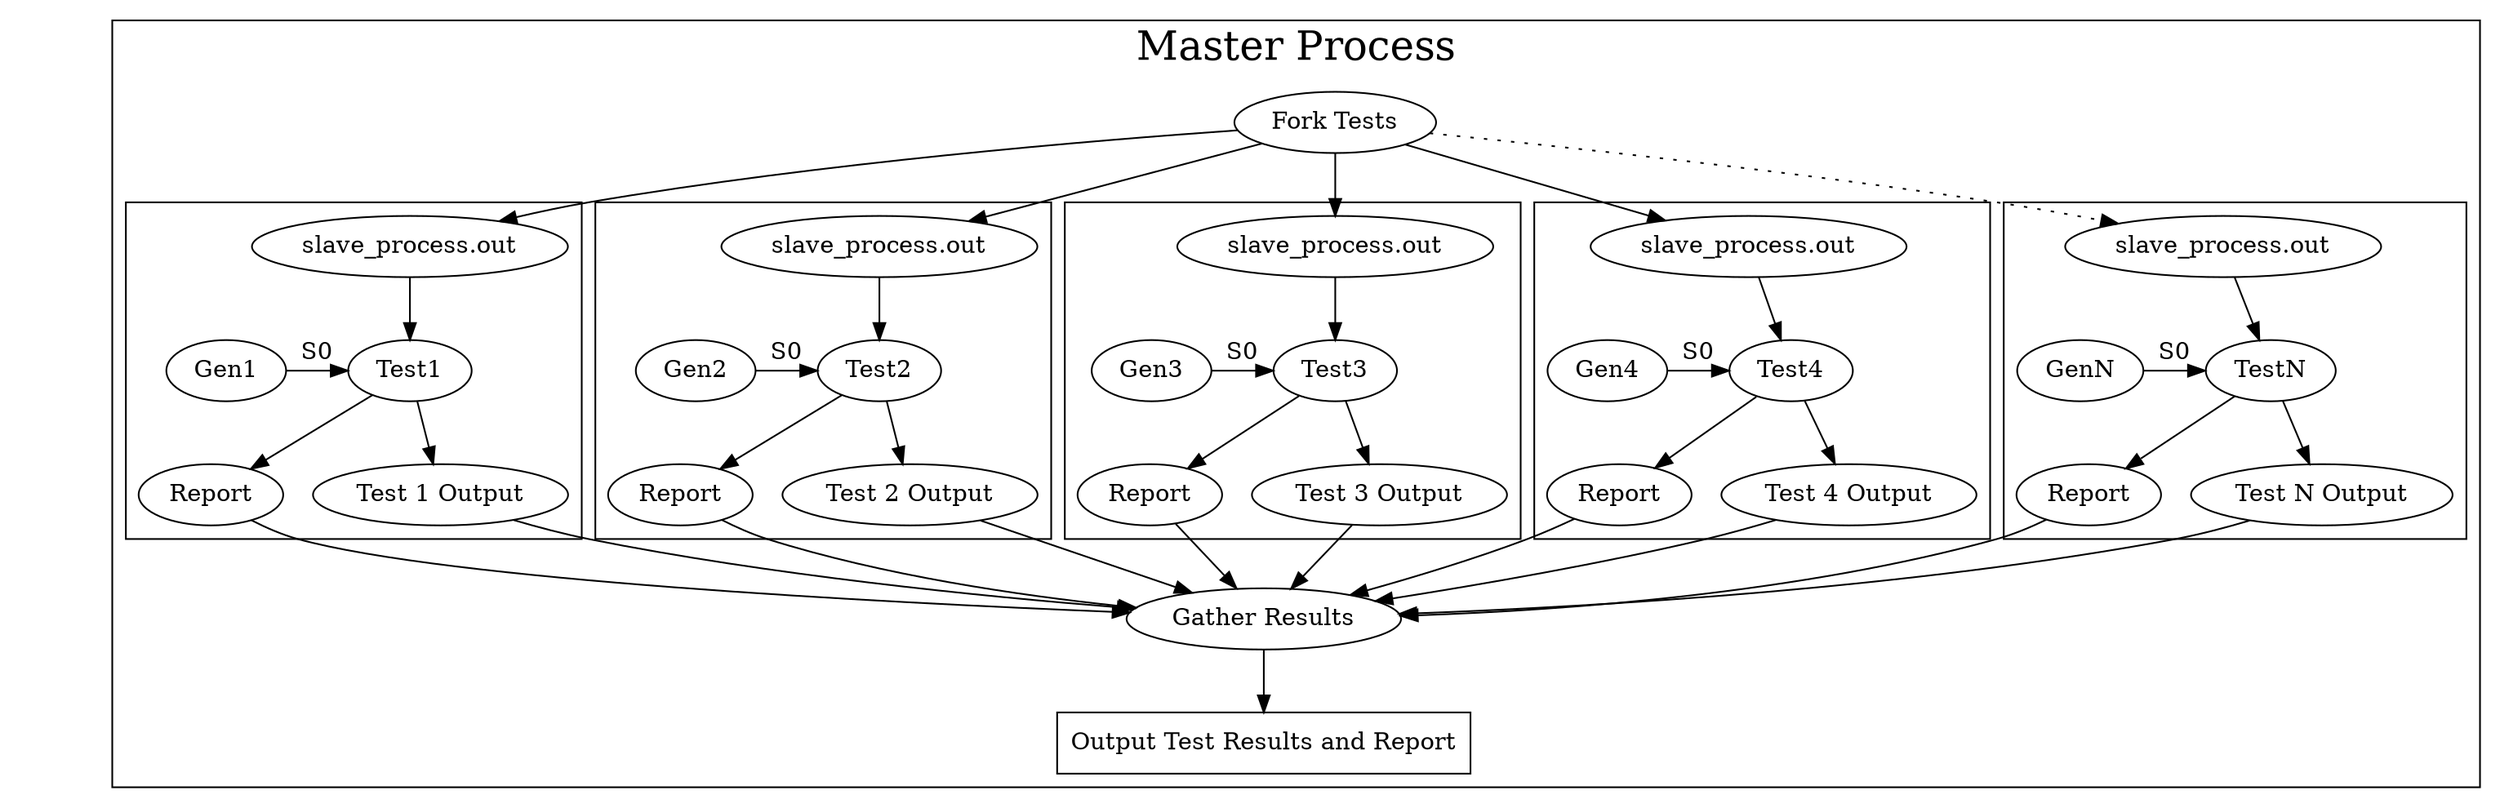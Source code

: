 digraph Testu1_serial {
  S0 [style = invis]

  subgraph cluster_test_master{
    fontsize = 24
    label = "Master Process"
    FinalOutput [ shape = box, label = "Output Test Results and Report" ]
    "Fork Tests"

    subgraph cluster_test_process1{
      fontsize = 24
      label = ""
      {rank = same; Gen1; Test1;}
      Slave1 [label = "slave_process.out"]
      Report1 [label = "Report"]
      Output1 [label = "Test 1 Output"]
      Gen1 [label = "Gen1"]
      Gen1 -> "Test1" [label = "S0"]
      Slave1 -> "Test1" -> Output1
      "Test1" -> Report1
    }
    subgraph cluster_test_process2{
      fontsize = 24
      label = ""
      {rank = same; Gen2; Test2;}
      Slave2 [label = "slave_process.out"]
      Report2 [label = "Report"]
      Output2 [label = "Test 2 Output"]
      Gen2 [label = "Gen2"]
      Gen2 -> "Test2" [label = "S0"]
      Slave2 -> "Test2" -> Output2
      "Test2" -> Report2
    }
    subgraph cluster_test_process3{
      fontsize = 24
      label = ""
      {rank = same; Gen3; Test3;}
      Slave3 [label = "slave_process.out"]
      Report3 [label = "Report"]
      Output3 [label = "Test 3 Output"]
      Gen3 [label = "Gen3"]
      Gen3 -> "Test3" [label = "S0"]
      Slave3 -> "Test3" -> Output3
      "Test3" -> Report3
    }
    subgraph cluster_test_process4{
      fontsize = 24
      label = ""
      {rank = same; Gen4; Test4;}
      Slave4 [label = "slave_process.out"]
      Report4 [label = "Report"]
      Output4 [label = "Test 4 Output"]
      Gen4 [label = "Gen4"]
      Gen4 -> "Test4" [label = "S0"]
      Slave4 -> "Test4" -> Output4
      "Test4" -> Report4
    }
    subgraph cluster_test_processN{
      fontsize = 24
      label = ""
      {rank = same; GenN; TestN;}
      SlaveN [label = "slave_process.out"]
      ReportN [label = "Report"]
      OutputN [label = "Test N Output"]
      GenN [label = "GenN"]
      GenN -> "TestN" [label = "S0"]
      SlaveN -> "TestN" -> OutputN
      TestN -> ReportN
    }
    "Fork Tests" -> Slave1;
    "Fork Tests" -> Slave2;
    "Fork Tests" -> Slave3;
    "Fork Tests" -> Slave4;
    "Fork Tests" -> SlaveN [style = dotted];
    Report1 -> "Gather Results"
    Report2 -> "Gather Results"
    Report3 -> "Gather Results"
    Report4 -> "Gather Results"
    ReportN -> "Gather Results"
    Output1 -> "Gather Results"
    Output2 -> "Gather Results"
    Output3 -> "Gather Results"
    Output4 -> "Gather Results"
    OutputN -> "Gather Results"
    "Gather Results" -> FinalOutput;

  }

  subgraph cluster_test_suite {
    fontsize = 30;
    label = "Test Suite";
  }
  newrank=true;
  { rank = same; Slave1;Slave2;Slave3;Slave4;SlaveN; }
  { rank = same; Report1;Report2;Report3;Report4;ReportN; }
  { rank = same; Test1;Test2;Test3;Test4;TestN; }
  { rank = same; Test1;Test2;Test3;Test4;TestN; }
  compound = true;
}
